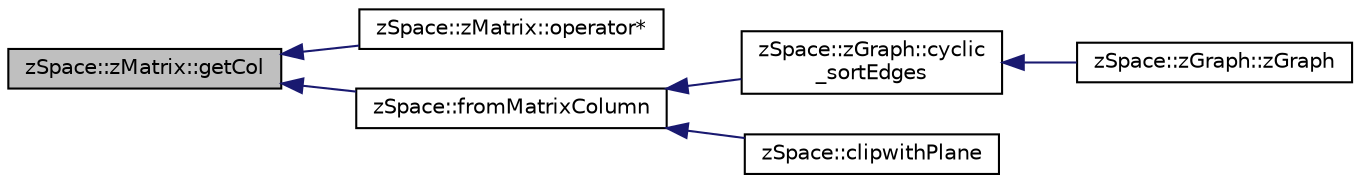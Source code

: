 digraph "zSpace::zMatrix::getCol"
{
  edge [fontname="Helvetica",fontsize="10",labelfontname="Helvetica",labelfontsize="10"];
  node [fontname="Helvetica",fontsize="10",shape=record];
  rankdir="LR";
  Node21 [label="zSpace::zMatrix::getCol",height=0.2,width=0.4,color="black", fillcolor="grey75", style="filled", fontcolor="black"];
  Node21 -> Node22 [dir="back",color="midnightblue",fontsize="10",style="solid",fontname="Helvetica"];
  Node22 [label="zSpace::zMatrix::operator*",height=0.2,width=0.4,color="black", fillcolor="white", style="filled",URL="$classz_space_1_1z_matrix.html#add605d3bcc6aab142a799671171821e8",tooltip="This operator is used for matrix multiplication. "];
  Node21 -> Node23 [dir="back",color="midnightblue",fontsize="10",style="solid",fontname="Helvetica"];
  Node23 [label="zSpace::fromMatrixColumn",height=0.2,width=0.4,color="black", fillcolor="white", style="filled",URL="$group__z_vector_matrix_utilities.html#ga57229ba8064031163267f155e9236d7e",tooltip="This method returns extracts a zVector from the input matrix column. "];
  Node23 -> Node24 [dir="back",color="midnightblue",fontsize="10",style="solid",fontname="Helvetica"];
  Node24 [label="zSpace::zGraph::cyclic\l_sortEdges",height=0.2,width=0.4,color="black", fillcolor="white", style="filled",URL="$classz_space_1_1z_graph.html#abe3788c9346ebecb3aaee6f1b538293a",tooltip="This method sorts edges cyclically around a given vertex using a bestfit plane. "];
  Node24 -> Node25 [dir="back",color="midnightblue",fontsize="10",style="solid",fontname="Helvetica"];
  Node25 [label="zSpace::zGraph::zGraph",height=0.2,width=0.4,color="black", fillcolor="white", style="filled",URL="$classz_space_1_1z_graph.html#a7a53b68f1efa596293b85259464cf3ff",tooltip="Overloaded constructor. "];
  Node23 -> Node26 [dir="back",color="midnightblue",fontsize="10",style="solid",fontname="Helvetica"];
  Node26 [label="zSpace::clipwithPlane",height=0.2,width=0.4,color="black", fillcolor="white", style="filled",URL="$group__z_scalar_field2_d_utilities.html#ga88c4618ac754f6fffab5d2ab00021ffc",tooltip="This method uses an input plane to clip an existing scalar field. "];
}
